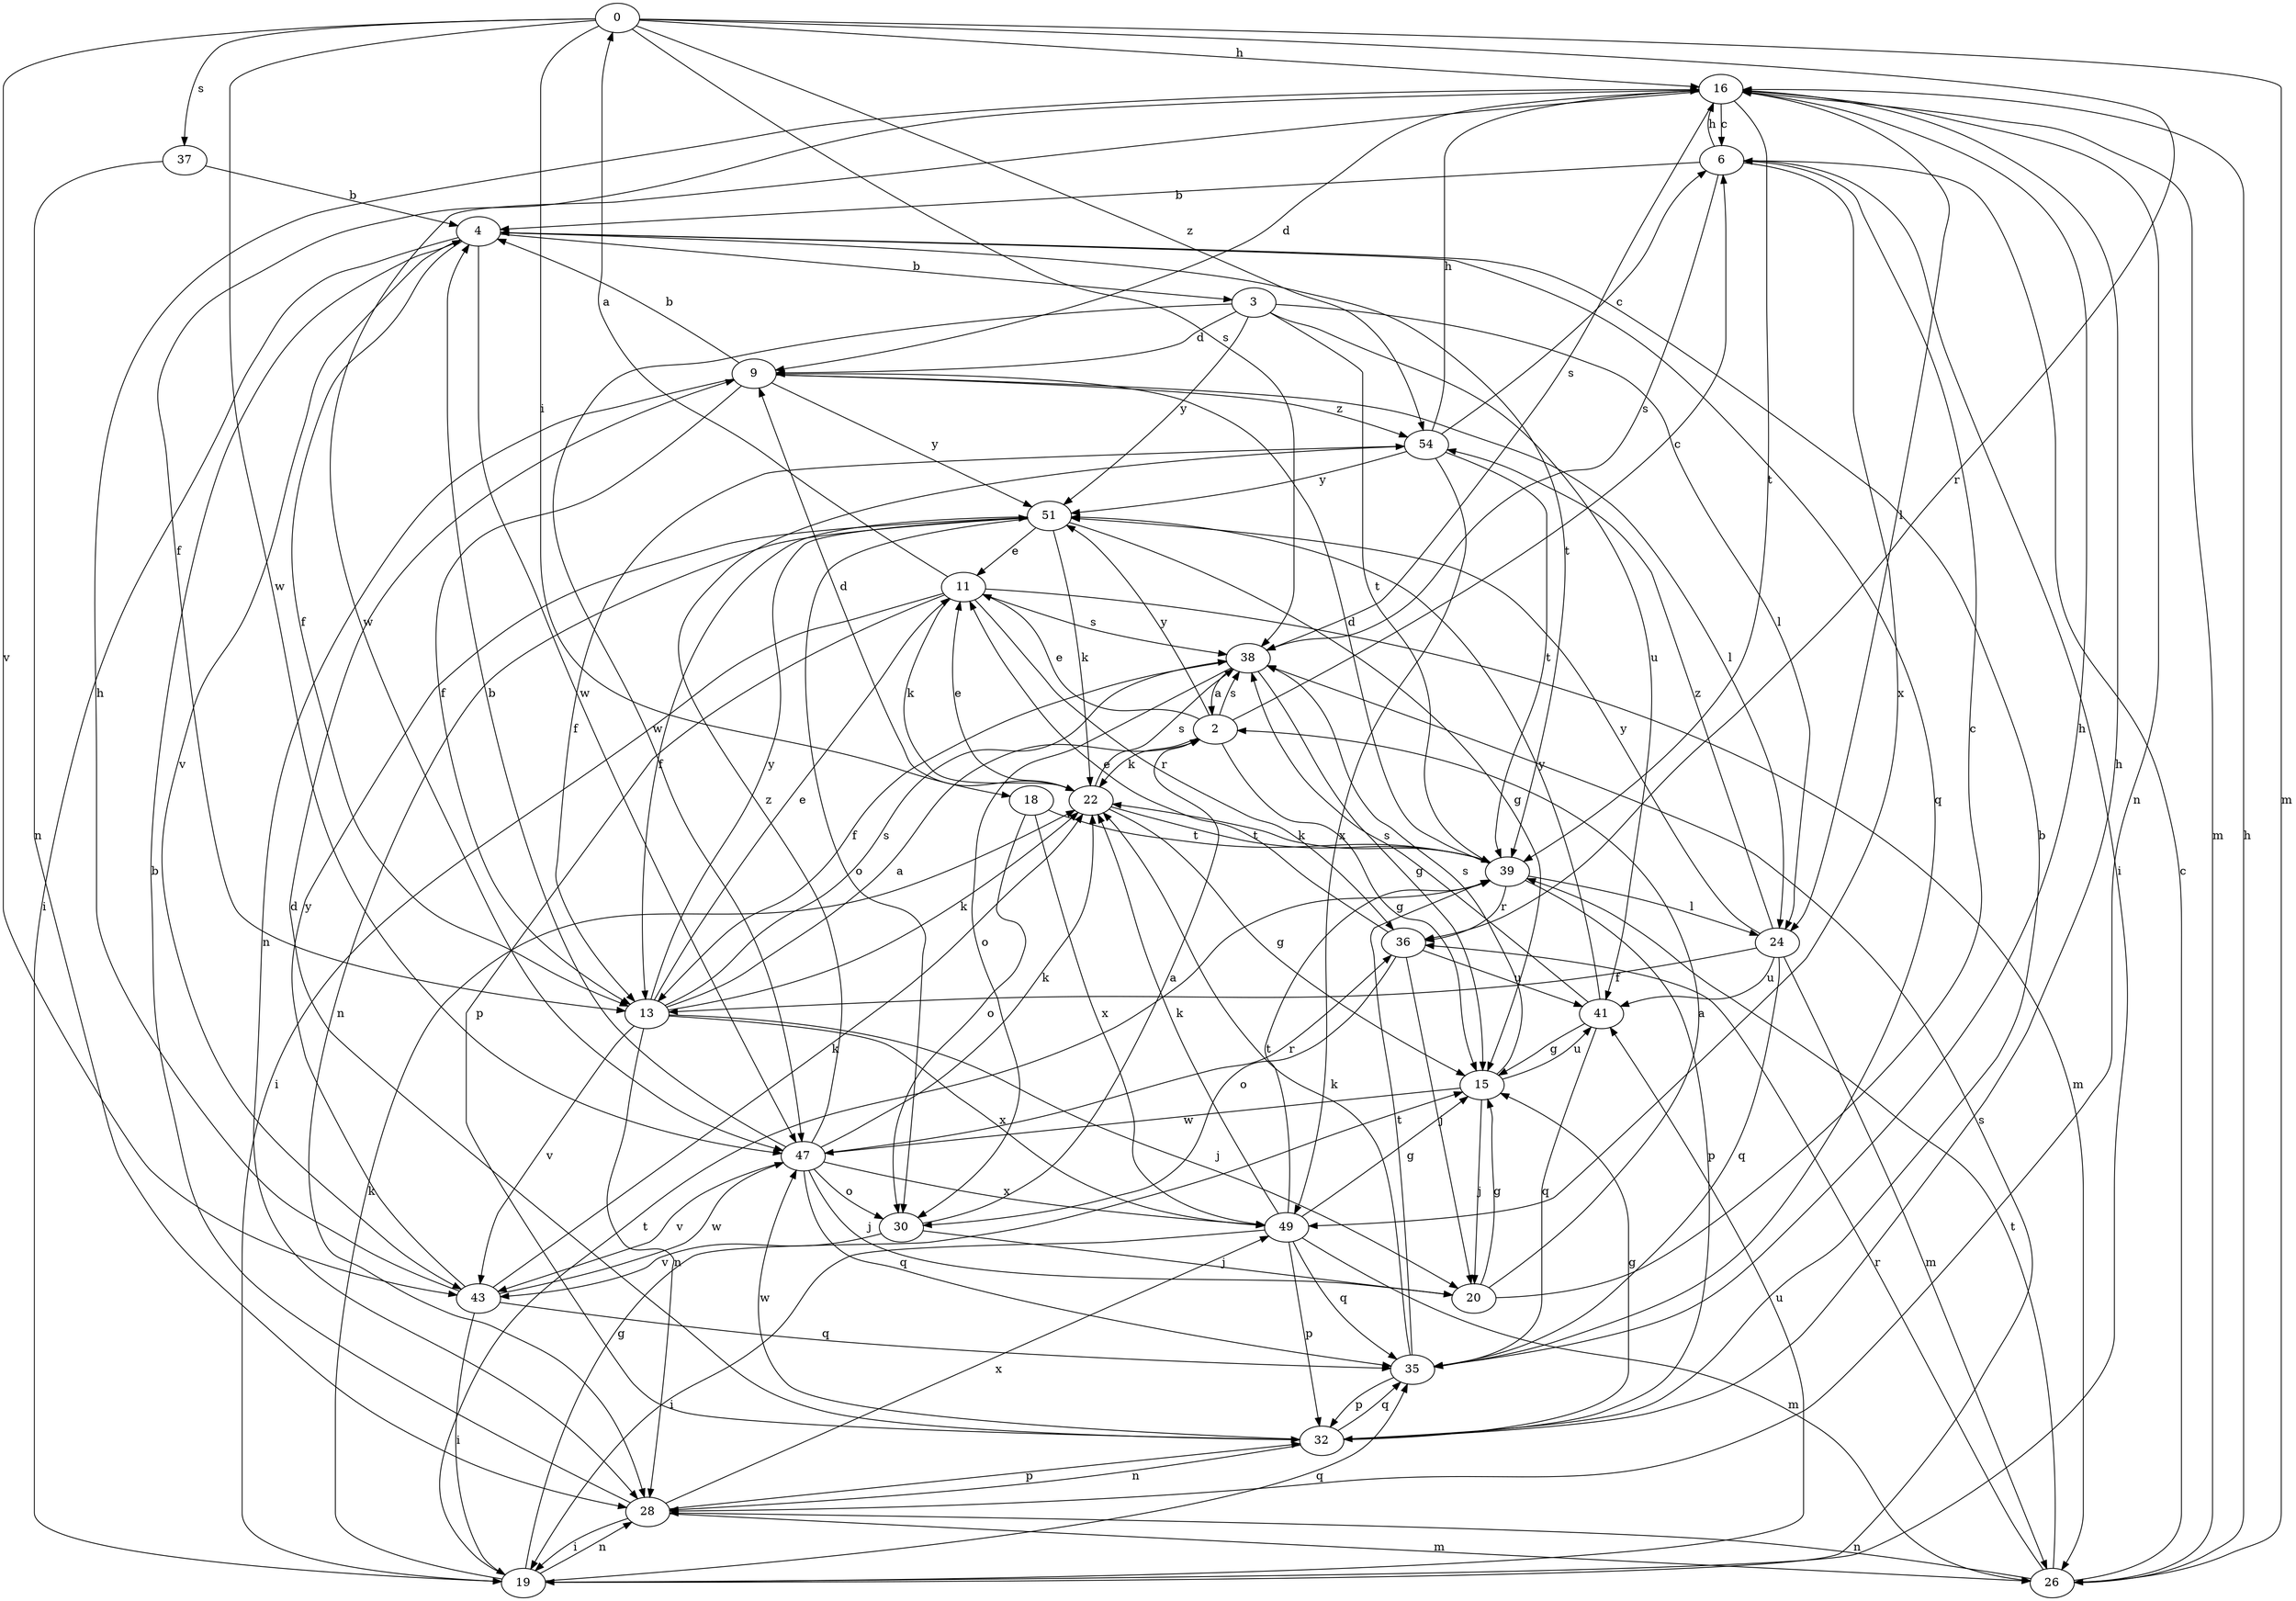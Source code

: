 strict digraph  {
0;
2;
3;
4;
6;
9;
11;
13;
15;
16;
18;
19;
20;
22;
24;
26;
28;
30;
32;
35;
36;
37;
38;
39;
41;
43;
47;
49;
51;
54;
0 -> 16  [label=h];
0 -> 18  [label=i];
0 -> 26  [label=m];
0 -> 36  [label=r];
0 -> 37  [label=s];
0 -> 38  [label=s];
0 -> 43  [label=v];
0 -> 47  [label=w];
0 -> 54  [label=z];
2 -> 6  [label=c];
2 -> 11  [label=e];
2 -> 15  [label=g];
2 -> 22  [label=k];
2 -> 38  [label=s];
2 -> 51  [label=y];
3 -> 9  [label=d];
3 -> 24  [label=l];
3 -> 39  [label=t];
3 -> 41  [label=u];
3 -> 47  [label=w];
3 -> 51  [label=y];
4 -> 3  [label=b];
4 -> 13  [label=f];
4 -> 19  [label=i];
4 -> 35  [label=q];
4 -> 39  [label=t];
4 -> 43  [label=v];
4 -> 47  [label=w];
6 -> 4  [label=b];
6 -> 16  [label=h];
6 -> 19  [label=i];
6 -> 38  [label=s];
6 -> 49  [label=x];
9 -> 4  [label=b];
9 -> 13  [label=f];
9 -> 24  [label=l];
9 -> 28  [label=n];
9 -> 51  [label=y];
9 -> 54  [label=z];
11 -> 0  [label=a];
11 -> 19  [label=i];
11 -> 22  [label=k];
11 -> 26  [label=m];
11 -> 32  [label=p];
11 -> 36  [label=r];
11 -> 38  [label=s];
13 -> 2  [label=a];
13 -> 11  [label=e];
13 -> 20  [label=j];
13 -> 22  [label=k];
13 -> 28  [label=n];
13 -> 38  [label=s];
13 -> 43  [label=v];
13 -> 49  [label=x];
13 -> 51  [label=y];
15 -> 20  [label=j];
15 -> 38  [label=s];
15 -> 41  [label=u];
15 -> 47  [label=w];
16 -> 6  [label=c];
16 -> 9  [label=d];
16 -> 13  [label=f];
16 -> 24  [label=l];
16 -> 26  [label=m];
16 -> 28  [label=n];
16 -> 38  [label=s];
16 -> 39  [label=t];
16 -> 47  [label=w];
18 -> 30  [label=o];
18 -> 39  [label=t];
18 -> 49  [label=x];
19 -> 15  [label=g];
19 -> 22  [label=k];
19 -> 28  [label=n];
19 -> 35  [label=q];
19 -> 38  [label=s];
19 -> 39  [label=t];
19 -> 41  [label=u];
20 -> 2  [label=a];
20 -> 6  [label=c];
20 -> 15  [label=g];
22 -> 9  [label=d];
22 -> 11  [label=e];
22 -> 15  [label=g];
22 -> 38  [label=s];
22 -> 39  [label=t];
24 -> 13  [label=f];
24 -> 26  [label=m];
24 -> 35  [label=q];
24 -> 41  [label=u];
24 -> 51  [label=y];
24 -> 54  [label=z];
26 -> 6  [label=c];
26 -> 16  [label=h];
26 -> 28  [label=n];
26 -> 36  [label=r];
26 -> 39  [label=t];
28 -> 4  [label=b];
28 -> 19  [label=i];
28 -> 26  [label=m];
28 -> 32  [label=p];
28 -> 49  [label=x];
30 -> 2  [label=a];
30 -> 20  [label=j];
30 -> 43  [label=v];
32 -> 4  [label=b];
32 -> 9  [label=d];
32 -> 15  [label=g];
32 -> 16  [label=h];
32 -> 28  [label=n];
32 -> 35  [label=q];
32 -> 47  [label=w];
35 -> 16  [label=h];
35 -> 22  [label=k];
35 -> 32  [label=p];
35 -> 39  [label=t];
36 -> 11  [label=e];
36 -> 20  [label=j];
36 -> 30  [label=o];
36 -> 41  [label=u];
37 -> 4  [label=b];
37 -> 28  [label=n];
38 -> 2  [label=a];
38 -> 13  [label=f];
38 -> 15  [label=g];
38 -> 30  [label=o];
39 -> 9  [label=d];
39 -> 22  [label=k];
39 -> 24  [label=l];
39 -> 32  [label=p];
39 -> 36  [label=r];
41 -> 15  [label=g];
41 -> 35  [label=q];
41 -> 38  [label=s];
41 -> 51  [label=y];
43 -> 16  [label=h];
43 -> 19  [label=i];
43 -> 22  [label=k];
43 -> 35  [label=q];
43 -> 47  [label=w];
43 -> 51  [label=y];
47 -> 4  [label=b];
47 -> 20  [label=j];
47 -> 22  [label=k];
47 -> 30  [label=o];
47 -> 35  [label=q];
47 -> 36  [label=r];
47 -> 43  [label=v];
47 -> 49  [label=x];
47 -> 54  [label=z];
49 -> 15  [label=g];
49 -> 19  [label=i];
49 -> 22  [label=k];
49 -> 26  [label=m];
49 -> 32  [label=p];
49 -> 35  [label=q];
49 -> 39  [label=t];
51 -> 11  [label=e];
51 -> 13  [label=f];
51 -> 15  [label=g];
51 -> 22  [label=k];
51 -> 28  [label=n];
51 -> 30  [label=o];
54 -> 6  [label=c];
54 -> 13  [label=f];
54 -> 16  [label=h];
54 -> 39  [label=t];
54 -> 49  [label=x];
54 -> 51  [label=y];
}
